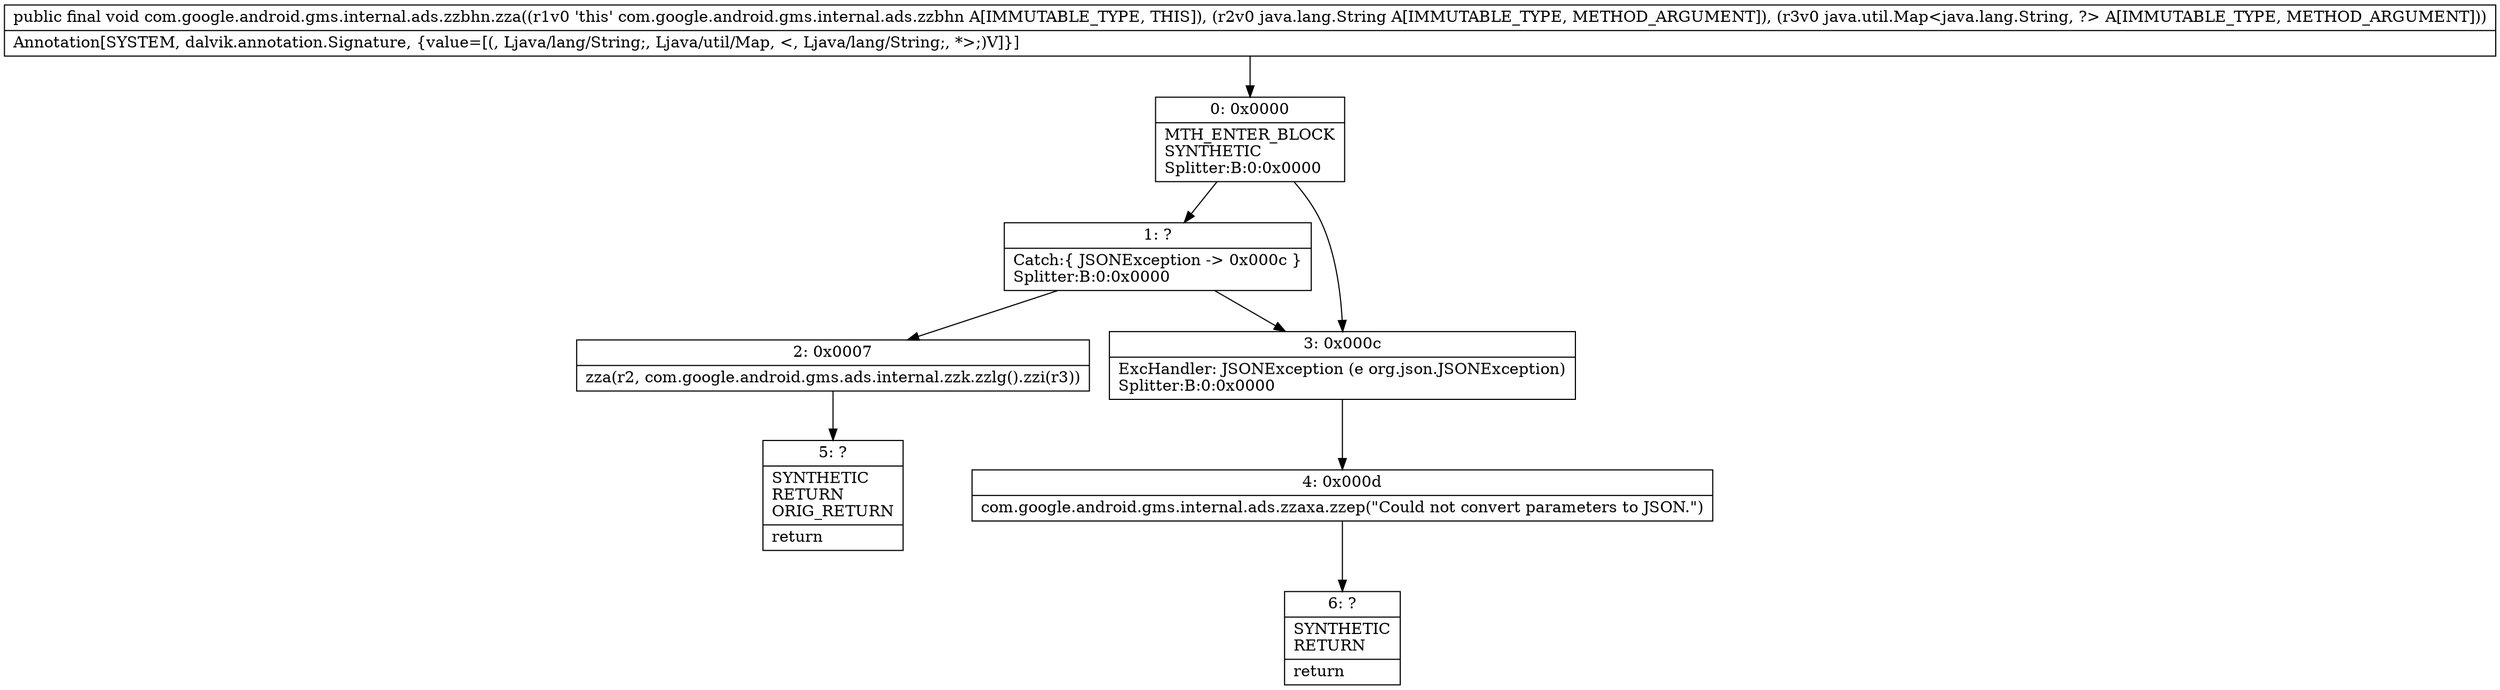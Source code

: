 digraph "CFG forcom.google.android.gms.internal.ads.zzbhn.zza(Ljava\/lang\/String;Ljava\/util\/Map;)V" {
Node_0 [shape=record,label="{0\:\ 0x0000|MTH_ENTER_BLOCK\lSYNTHETIC\lSplitter:B:0:0x0000\l}"];
Node_1 [shape=record,label="{1\:\ ?|Catch:\{ JSONException \-\> 0x000c \}\lSplitter:B:0:0x0000\l}"];
Node_2 [shape=record,label="{2\:\ 0x0007|zza(r2, com.google.android.gms.ads.internal.zzk.zzlg().zzi(r3))\l}"];
Node_3 [shape=record,label="{3\:\ 0x000c|ExcHandler: JSONException (e org.json.JSONException)\lSplitter:B:0:0x0000\l}"];
Node_4 [shape=record,label="{4\:\ 0x000d|com.google.android.gms.internal.ads.zzaxa.zzep(\"Could not convert parameters to JSON.\")\l}"];
Node_5 [shape=record,label="{5\:\ ?|SYNTHETIC\lRETURN\lORIG_RETURN\l|return\l}"];
Node_6 [shape=record,label="{6\:\ ?|SYNTHETIC\lRETURN\l|return\l}"];
MethodNode[shape=record,label="{public final void com.google.android.gms.internal.ads.zzbhn.zza((r1v0 'this' com.google.android.gms.internal.ads.zzbhn A[IMMUTABLE_TYPE, THIS]), (r2v0 java.lang.String A[IMMUTABLE_TYPE, METHOD_ARGUMENT]), (r3v0 java.util.Map\<java.lang.String, ?\> A[IMMUTABLE_TYPE, METHOD_ARGUMENT]))  | Annotation[SYSTEM, dalvik.annotation.Signature, \{value=[(, Ljava\/lang\/String;, Ljava\/util\/Map, \<, Ljava\/lang\/String;, *\>;)V]\}]\l}"];
MethodNode -> Node_0;
Node_0 -> Node_1;
Node_0 -> Node_3;
Node_1 -> Node_2;
Node_1 -> Node_3;
Node_2 -> Node_5;
Node_3 -> Node_4;
Node_4 -> Node_6;
}

